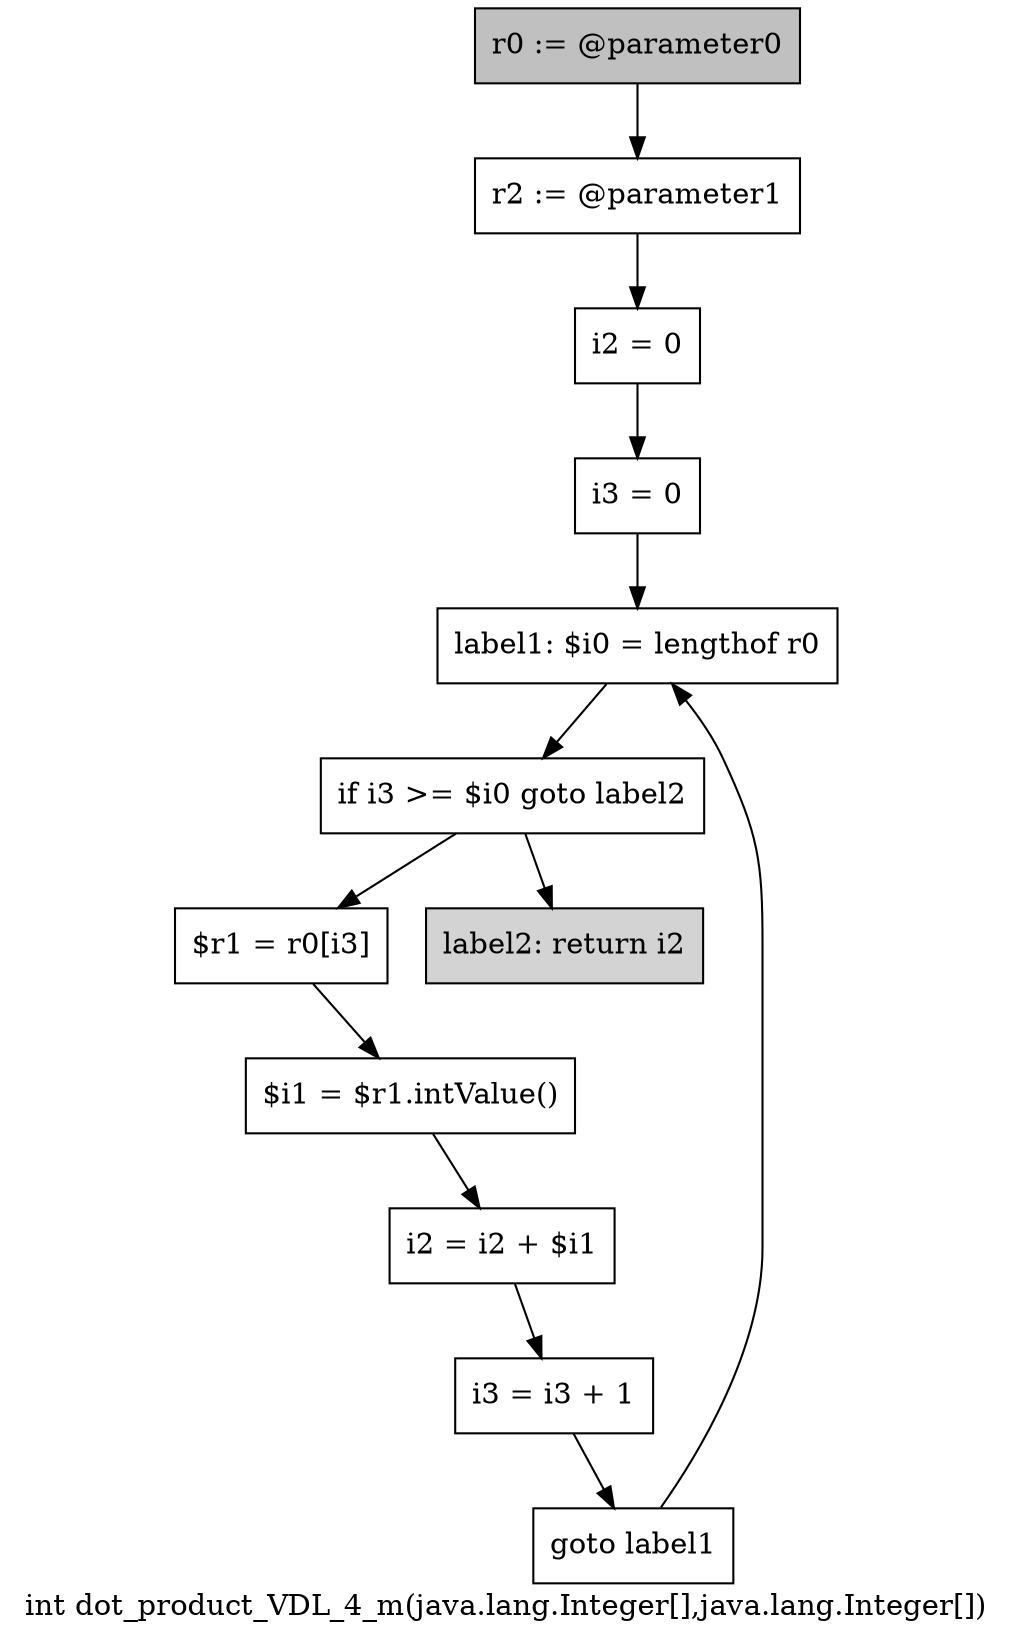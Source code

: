 digraph "int dot_product_VDL_4_m(java.lang.Integer[],java.lang.Integer[])" {
    label="int dot_product_VDL_4_m(java.lang.Integer[],java.lang.Integer[])";
    node [shape=box];
    "0" [style=filled,fillcolor=gray,label="r0 := @parameter0",];
    "1" [label="r2 := @parameter1",];
    "0"->"1";
    "2" [label="i2 = 0",];
    "1"->"2";
    "3" [label="i3 = 0",];
    "2"->"3";
    "4" [label="label1: $i0 = lengthof r0",];
    "3"->"4";
    "5" [label="if i3 >= $i0 goto label2",];
    "4"->"5";
    "6" [label="$r1 = r0[i3]",];
    "5"->"6";
    "11" [style=filled,fillcolor=lightgray,label="label2: return i2",];
    "5"->"11";
    "7" [label="$i1 = $r1.intValue()",];
    "6"->"7";
    "8" [label="i2 = i2 + $i1",];
    "7"->"8";
    "9" [label="i3 = i3 + 1",];
    "8"->"9";
    "10" [label="goto label1",];
    "9"->"10";
    "10"->"4";
}
